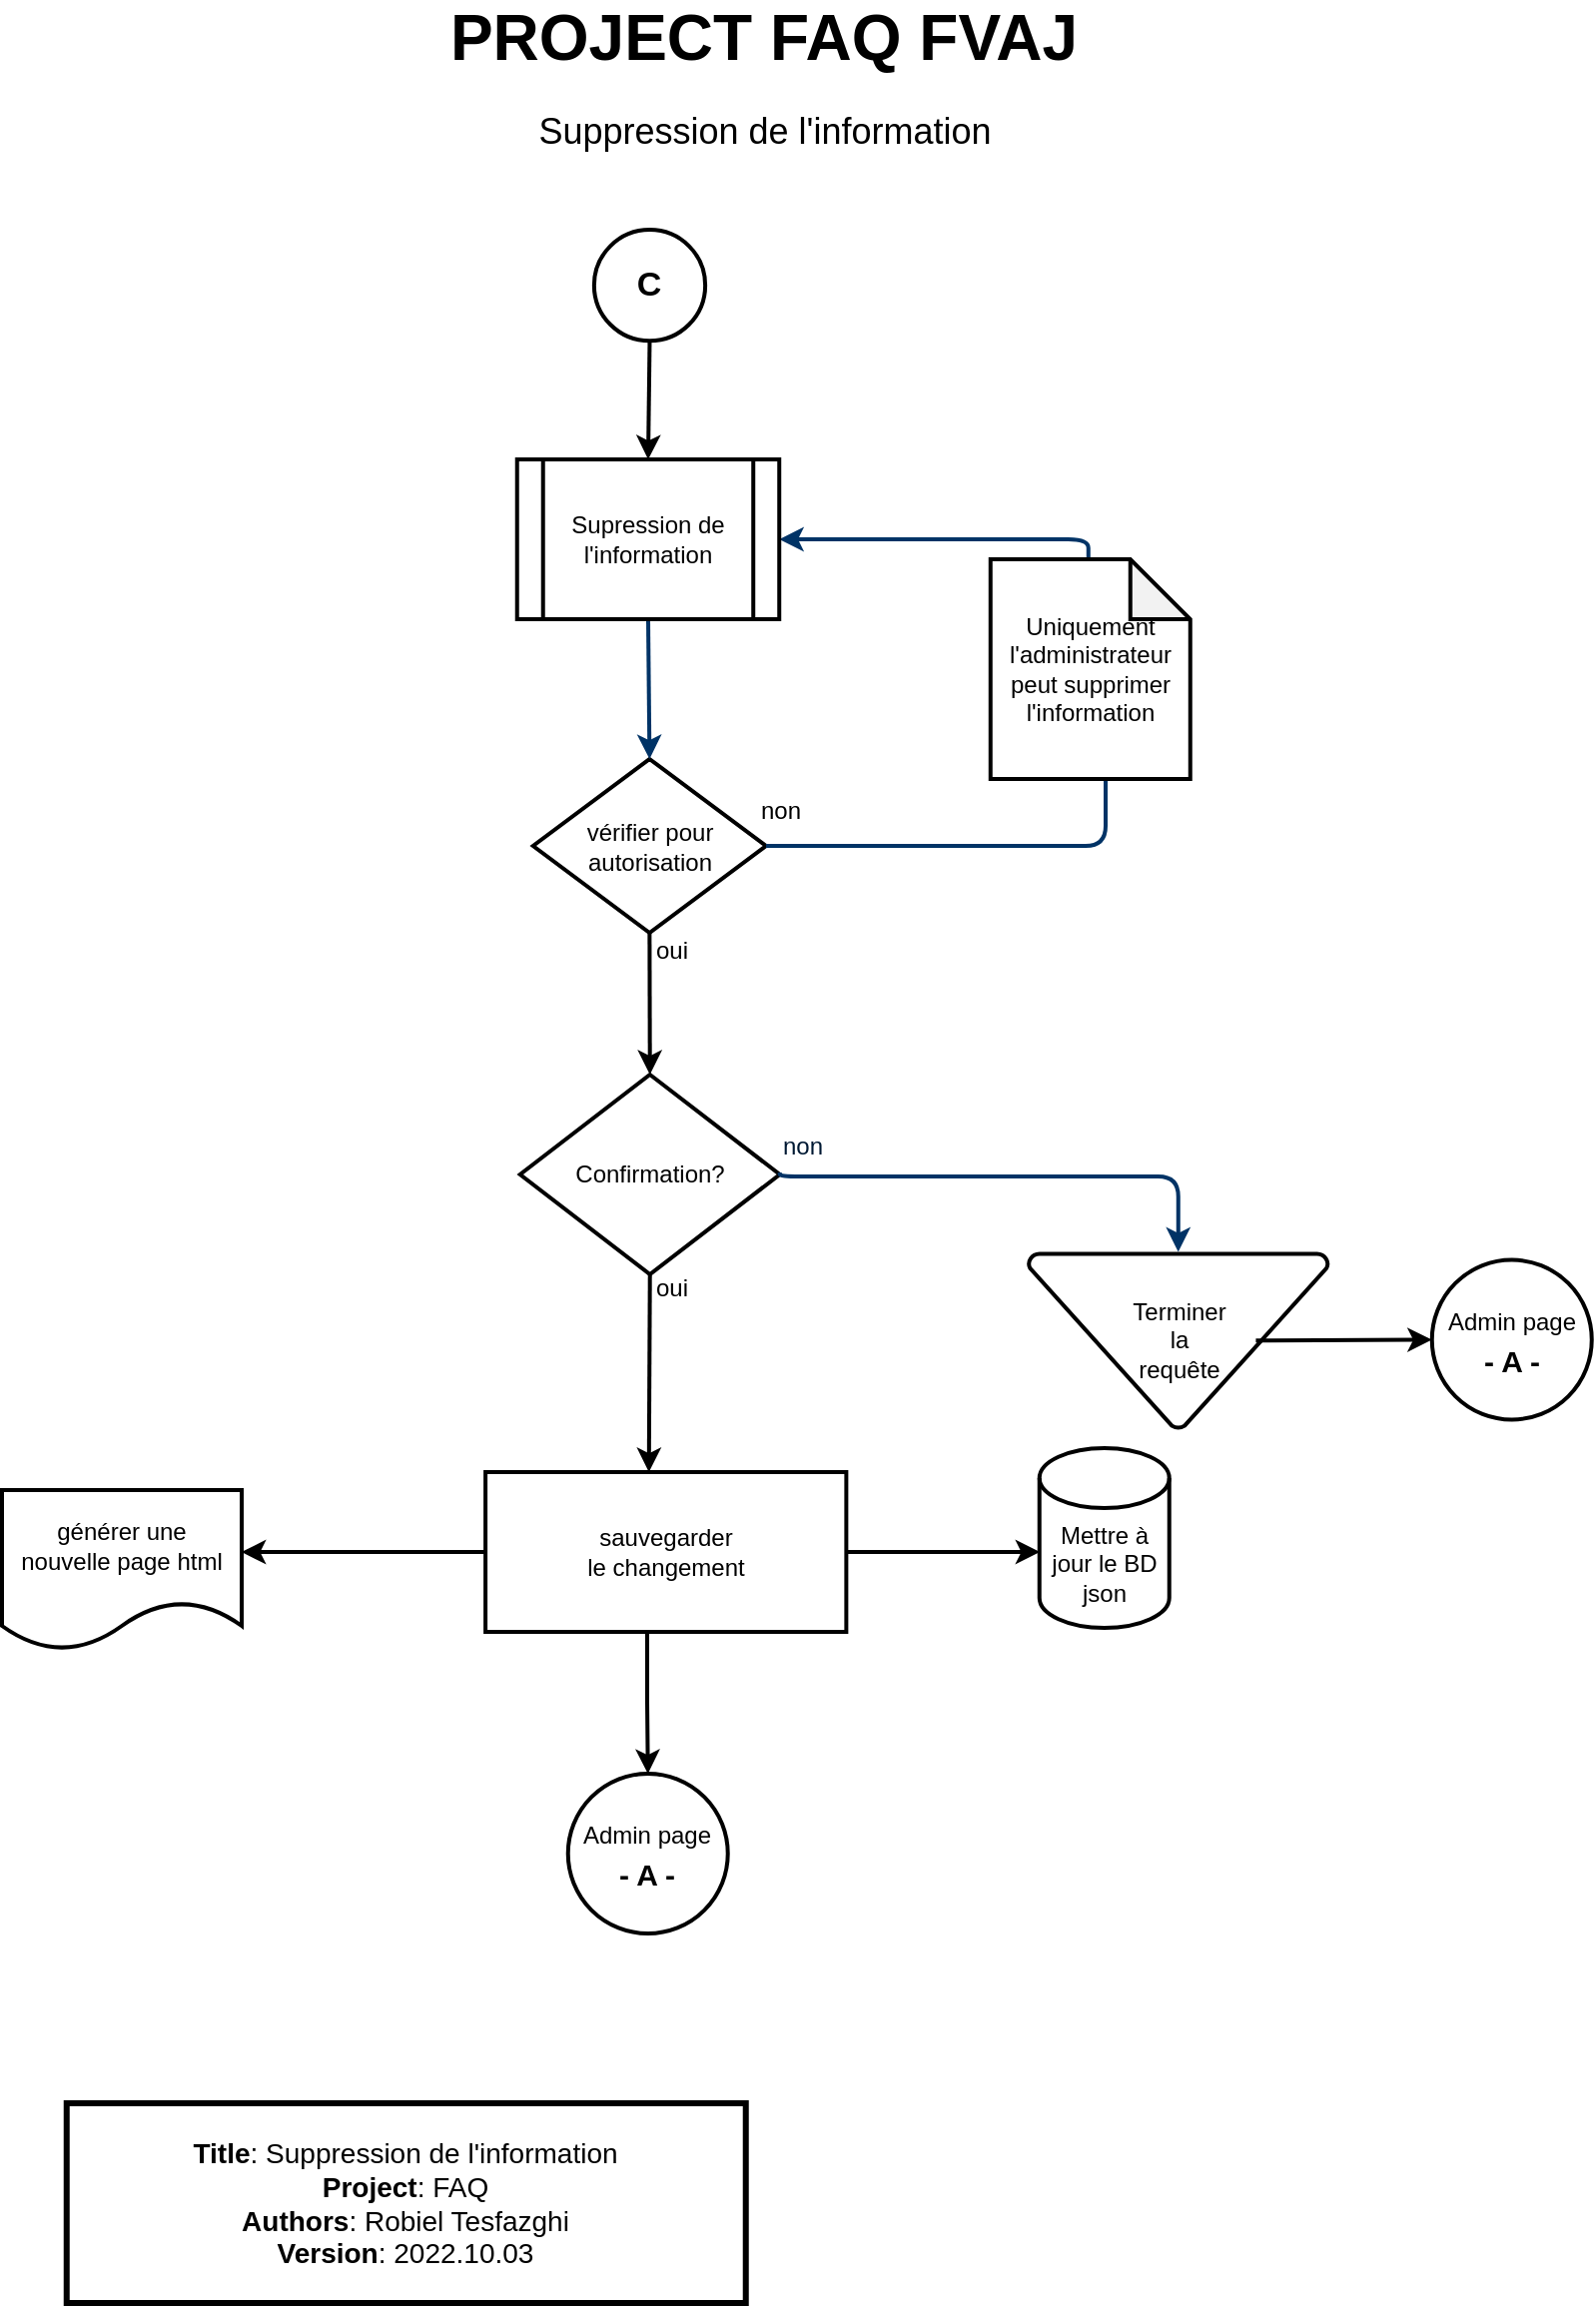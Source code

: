 <mxfile version="20.4.0" type="device"><diagram id="6a731a19-8d31-9384-78a2-239565b7b9f0" name="Page-1"><mxGraphModel dx="2048" dy="1009" grid="1" gridSize="10" guides="1" tooltips="1" connect="1" arrows="1" fold="1" page="1" pageScale="1" pageWidth="827" pageHeight="1169" background="none" math="0" shadow="0"><root><mxCell id="0"/><mxCell id="1" parent="0"/><mxCell id="cO4pcFVcVROm45VyDLop-48" value="&lt;div style=&quot;&quot;&gt;vérifier pour&lt;/div&gt;&lt;div style=&quot;&quot;&gt;autorisation&lt;/div&gt;" style="shape=mxgraph.flowchart.decision;strokeWidth=2;gradientColor=none;gradientDirection=north;fontStyle=0;html=1;" parent="1" vertex="1"><mxGeometry x="275.88" y="387" width="116.62" height="87" as="geometry"/></mxCell><mxCell id="cO4pcFVcVROm45VyDLop-51" style="entryX=0.5;entryY=0;entryPerimeter=0;fontStyle=1;strokeColor=#003366;strokeWidth=2;html=1;exitX=0.5;exitY=1;exitDx=0;exitDy=0;" parent="1" source="cO4pcFVcVROm45VyDLop-94" target="cO4pcFVcVROm45VyDLop-48" edge="1"><mxGeometry relative="1" as="geometry"><mxPoint x="337.5" y="317" as="sourcePoint"/></mxGeometry></mxCell><mxCell id="cO4pcFVcVROm45VyDLop-52" value="" style="edgeStyle=elbowEdgeStyle;elbow=horizontal;entryX=0.5;entryY=0.91;entryPerimeter=0;exitX=1;exitY=0.5;exitPerimeter=0;fontStyle=1;strokeColor=#003366;strokeWidth=2;html=1;" parent="1" source="cO4pcFVcVROm45VyDLop-48" edge="1"><mxGeometry x="398.5" y="15.5" width="100" height="100" as="geometry"><mxPoint x="767.5" y="434" as="sourcePoint"/><mxPoint x="567.5" y="360.71" as="targetPoint"/><Array as="points"><mxPoint x="562.5" y="387"/></Array></mxGeometry></mxCell><mxCell id="cO4pcFVcVROm45VyDLop-53" value="non" style="text;fontStyle=0;html=1;strokeColor=none;gradientColor=none;fillColor=none;strokeWidth=2;" parent="1" vertex="1"><mxGeometry x="388" y="399" width="40" height="26" as="geometry"/></mxCell><mxCell id="cO4pcFVcVROm45VyDLop-55" value="oui" style="text;fontStyle=0;html=1;strokeColor=none;gradientColor=none;fillColor=none;strokeWidth=2;align=center;" parent="1" vertex="1"><mxGeometry x="325.37" y="469" width="40" height="26" as="geometry"/></mxCell><mxCell id="cO4pcFVcVROm45VyDLop-60" value="Confirmation?" style="shape=mxgraph.flowchart.decision;strokeWidth=2;gradientColor=none;gradientDirection=north;fontStyle=0;html=1;" parent="1" vertex="1"><mxGeometry x="269.37" y="545" width="130" height="100" as="geometry"/></mxCell><mxCell id="cO4pcFVcVROm45VyDLop-62" value="Terminer &lt;br&gt;la &lt;br&gt;requête" style="shape=mxgraph.flowchart.merge_or_storage;strokeWidth=2;gradientColor=none;gradientDirection=north;fontStyle=0;html=1;" parent="1" vertex="1"><mxGeometry x="523.88" y="634.75" width="150" height="87.25" as="geometry"/></mxCell><mxCell id="cO4pcFVcVROm45VyDLop-63" value="" style="edgeStyle=elbowEdgeStyle;elbow=vertical;exitX=1;exitY=0.5;exitPerimeter=0;entryX=0.5;entryY=0;entryPerimeter=0;fontStyle=1;strokeColor=#003366;strokeWidth=2;html=1;exitDx=0;exitDy=0;" parent="1" edge="1"><mxGeometry x="-230.63" y="-649" width="100" height="100" as="geometry"><mxPoint x="399.37" y="594" as="sourcePoint"/><mxPoint x="598.88" y="633.75" as="targetPoint"/><Array as="points"><mxPoint x="500" y="596"/></Array></mxGeometry></mxCell><mxCell id="cO4pcFVcVROm45VyDLop-69" value="non" style="text;fontColor=#001933;fontStyle=0;html=1;strokeColor=none;gradientColor=none;fillColor=none;strokeWidth=2;" parent="1" vertex="1"><mxGeometry x="399.12" y="567" width="40" height="26" as="geometry"/></mxCell><mxCell id="cO4pcFVcVROm45VyDLop-71" value="" style="edgeStyle=elbowEdgeStyle;elbow=horizontal;exitX=0.5;exitY=0.09;exitPerimeter=0;fontStyle=1;strokeColor=#003366;strokeWidth=2;html=1;entryX=1;entryY=0.5;entryDx=0;entryDy=0;" parent="1" target="cO4pcFVcVROm45VyDLop-94" edge="1"><mxGeometry x="17.5" y="-13" width="100" height="100" as="geometry"><mxPoint x="567.5" y="294.29" as="sourcePoint"/><mxPoint x="463.88" y="277" as="targetPoint"/><Array as="points"><mxPoint x="553.88" y="237"/></Array></mxGeometry></mxCell><mxCell id="cO4pcFVcVROm45VyDLop-72" value="oui" style="text;fontStyle=0;html=1;strokeColor=none;gradientColor=none;fillColor=none;strokeWidth=2;align=center;" parent="1" vertex="1"><mxGeometry x="325.37" y="637.75" width="40" height="26" as="geometry"/></mxCell><mxCell id="cO4pcFVcVROm45VyDLop-84" value="" style="shape=cylinder3;whiteSpace=wrap;html=1;boundedLbl=1;backgroundOutline=1;size=15;strokeWidth=2;" parent="1" vertex="1"><mxGeometry x="529.37" y="732" width="65" height="90" as="geometry"/></mxCell><mxCell id="cO4pcFVcVROm45VyDLop-85" value="Mettre à jour le BD json" style="text;html=1;strokeColor=none;fillColor=none;align=center;verticalAlign=middle;whiteSpace=wrap;rounded=0;strokeWidth=2;" parent="1" vertex="1"><mxGeometry x="531.87" y="775" width="60" height="30" as="geometry"/></mxCell><mxCell id="cO4pcFVcVROm45VyDLop-86" value="" style="endArrow=classic;html=1;rounded=0;entryX=0.004;entryY=0.578;entryDx=0;entryDy=0;entryPerimeter=0;exitX=1;exitY=0.5;exitDx=0;exitDy=0;strokeWidth=2;" parent="1" source="cO4pcFVcVROm45VyDLop-93" target="cO4pcFVcVROm45VyDLop-84" edge="1"><mxGeometry width="50" height="50" relative="1" as="geometry"><mxPoint x="414.168" y="784" as="sourcePoint"/><mxPoint x="623.62" y="478" as="targetPoint"/></mxGeometry></mxCell><mxCell id="cO4pcFVcVROm45VyDLop-88" value="" style="endArrow=classic;html=1;rounded=0;strokeWidth=2;exitX=0;exitY=0.5;exitDx=0;exitDy=0;entryX=0.999;entryY=0.388;entryDx=0;entryDy=0;entryPerimeter=0;" parent="1" source="cO4pcFVcVROm45VyDLop-93" target="cO4pcFVcVROm45VyDLop-90" edge="1"><mxGeometry width="50" height="50" relative="1" as="geometry"><mxPoint x="213.88" y="785" as="sourcePoint"/><mxPoint x="163.88" y="805" as="targetPoint"/></mxGeometry></mxCell><mxCell id="cO4pcFVcVROm45VyDLop-90" value="&lt;span style=&quot;&quot;&gt;générer une&lt;/span&gt;&lt;br style=&quot;&quot;&gt;&lt;span style=&quot;&quot;&gt;nouvelle page html&lt;/span&gt;" style="shape=document;whiteSpace=wrap;html=1;boundedLbl=1;strokeWidth=2;" parent="1" vertex="1"><mxGeometry x="10" y="753" width="120" height="80" as="geometry"/></mxCell><mxCell id="cO4pcFVcVROm45VyDLop-91" value="&lt;span style=&quot;&quot;&gt;Uniquement l'administrateur&lt;/span&gt;&lt;br style=&quot;&quot;&gt;&lt;span style=&quot;&quot;&gt;peut&amp;nbsp;&lt;/span&gt;&lt;span style=&quot;background-color: initial;&quot;&gt;supprimer&lt;br&gt;&lt;/span&gt;&lt;span style=&quot;&quot;&gt;l'information&lt;/span&gt;" style="shape=note;whiteSpace=wrap;html=1;backgroundOutline=1;darkOpacity=0.05;strokeWidth=2;" parent="1" vertex="1"><mxGeometry x="504.88" y="287" width="100" height="110" as="geometry"/></mxCell><mxCell id="ZtytXciuSD0zmnoT6DMD-2" style="edgeStyle=orthogonalEdgeStyle;rounded=0;orthogonalLoop=1;jettySize=auto;html=1;strokeWidth=2;exitX=0.448;exitY=1.013;exitDx=0;exitDy=0;exitPerimeter=0;" parent="1" source="cO4pcFVcVROm45VyDLop-93" target="cO4pcFVcVROm45VyDLop-103" edge="1"><mxGeometry relative="1" as="geometry"><mxPoint x="340" y="825" as="sourcePoint"/></mxGeometry></mxCell><mxCell id="cO4pcFVcVROm45VyDLop-93" value="&lt;span style=&quot;&quot;&gt;sauvegarder&lt;/span&gt;&lt;br style=&quot;&quot;&gt;&lt;span style=&quot;&quot;&gt;le changement&lt;/span&gt;" style="rounded=0;whiteSpace=wrap;html=1;strokeWidth=2;" parent="1" vertex="1"><mxGeometry x="252.05" y="744" width="180.63" height="80" as="geometry"/></mxCell><mxCell id="cO4pcFVcVROm45VyDLop-94" value="&lt;div style=&quot;&quot;&gt;&lt;span style=&quot;&quot;&gt;Supression de&lt;/span&gt;&lt;br style=&quot;&quot;&gt;&lt;span style=&quot;&quot;&gt;l'information&lt;/span&gt;&lt;br&gt;&lt;/div&gt;" style="shape=process;whiteSpace=wrap;html=1;backgroundOutline=1;strokeWidth=2;" parent="1" vertex="1"><mxGeometry x="267.87" y="237" width="131.25" height="80" as="geometry"/></mxCell><mxCell id="cO4pcFVcVROm45VyDLop-98" value="&lt;b&gt;&lt;font style=&quot;font-size: 17px;&quot;&gt;C&lt;/font&gt;&lt;/b&gt;" style="ellipse;whiteSpace=wrap;html=1;aspect=fixed;strokeWidth=2;" parent="1" vertex="1"><mxGeometry x="306.43" y="122" width="55.63" height="55.63" as="geometry"/></mxCell><mxCell id="cO4pcFVcVROm45VyDLop-102" value="" style="endArrow=classic;html=1;rounded=0;strokeWidth=2;fontSize=17;entryX=0;entryY=0.5;entryDx=0;entryDy=0;exitX=0.759;exitY=0.497;exitDx=0;exitDy=0;exitPerimeter=0;" parent="1" source="cO4pcFVcVROm45VyDLop-62" target="cO4pcFVcVROm45VyDLop-104" edge="1"><mxGeometry width="50" height="50" relative="1" as="geometry"><mxPoint x="635" y="692.974" as="sourcePoint"/><mxPoint x="710.105" y="692.5" as="targetPoint"/></mxGeometry></mxCell><mxCell id="cO4pcFVcVROm45VyDLop-103" value="&lt;span style=&quot;font-size: 12px;&quot;&gt;Admin page&lt;/span&gt;&lt;br style=&quot;font-size: 12px;&quot;&gt;&lt;b style=&quot;font-size: 12px;&quot;&gt;&lt;font style=&quot;font-size: 15px;&quot;&gt;- A -&lt;/font&gt;&lt;/b&gt;" style="ellipse;whiteSpace=wrap;html=1;aspect=fixed;strokeWidth=2;fontSize=17;" parent="1" vertex="1"><mxGeometry x="293.37" y="895" width="80" height="80" as="geometry"/></mxCell><mxCell id="cO4pcFVcVROm45VyDLop-104" value="&lt;span style=&quot;font-size: 12px;&quot;&gt;Admin page&lt;/span&gt;&lt;br style=&quot;font-size: 12px;&quot;&gt;&lt;b style=&quot;font-size: 12px;&quot;&gt;&lt;font style=&quot;font-size: 15px;&quot;&gt;- A -&lt;/font&gt;&lt;/b&gt;" style="ellipse;whiteSpace=wrap;html=1;aspect=fixed;strokeWidth=2;fontSize=17;" parent="1" vertex="1"><mxGeometry x="725.88" y="637.75" width="80" height="80" as="geometry"/></mxCell><mxCell id="MfEmOEdYOCE61gXlEJbF-1" value="" style="endArrow=classic;html=1;rounded=0;entryX=0.5;entryY=0;entryDx=0;entryDy=0;exitX=0.5;exitY=1;exitDx=0;exitDy=0;strokeWidth=2;" parent="1" source="cO4pcFVcVROm45VyDLop-98" target="cO4pcFVcVROm45VyDLop-94" edge="1"><mxGeometry width="50" height="50" relative="1" as="geometry"><mxPoint x="543.88" y="397" as="sourcePoint"/><mxPoint x="593.88" y="347" as="targetPoint"/></mxGeometry></mxCell><mxCell id="MfEmOEdYOCE61gXlEJbF-4" value="" style="endArrow=classic;html=1;rounded=0;strokeWidth=2;exitX=0.5;exitY=1;exitDx=0;exitDy=0;exitPerimeter=0;entryX=0.453;entryY=0;entryDx=0;entryDy=0;entryPerimeter=0;" parent="1" source="cO4pcFVcVROm45VyDLop-60" target="cO4pcFVcVROm45VyDLop-93" edge="1"><mxGeometry width="50" height="50" relative="1" as="geometry"><mxPoint x="863.88" y="687" as="sourcePoint"/><mxPoint x="913.88" y="637" as="targetPoint"/></mxGeometry></mxCell><mxCell id="MfEmOEdYOCE61gXlEJbF-7" value="" style="endArrow=classic;html=1;rounded=0;strokeWidth=2;entryX=0.5;entryY=0;entryDx=0;entryDy=0;entryPerimeter=0;exitX=0.5;exitY=1;exitDx=0;exitDy=0;exitPerimeter=0;" parent="1" source="cO4pcFVcVROm45VyDLop-48" target="cO4pcFVcVROm45VyDLop-60" edge="1"><mxGeometry width="50" height="50" relative="1" as="geometry"><mxPoint x="410" y="487" as="sourcePoint"/><mxPoint x="913.88" y="547" as="targetPoint"/></mxGeometry></mxCell><mxCell id="MfEmOEdYOCE61gXlEJbF-8" value="&lt;font style=&quot;font-size: 14px;&quot;&gt;&lt;b&gt;Title&lt;/b&gt;: Suppression de l'information&lt;br&gt;&lt;b&gt;Project&lt;/b&gt;: FAQ&lt;/font&gt;&lt;br style=&quot;font-size: 14px;&quot;&gt;&lt;b style=&quot;font-size: 14px;&quot;&gt;Authors&lt;/b&gt;&lt;span style=&quot;font-size: 14px;&quot;&gt;: Robiel Tesfazghi&lt;/span&gt;&lt;br style=&quot;font-size: 14px;&quot;&gt;&lt;b style=&quot;font-size: 14px;&quot;&gt;Version&lt;/b&gt;&lt;span style=&quot;font-size: 14px;&quot;&gt;: 2022.10.03&lt;/span&gt;" style="rounded=0;whiteSpace=wrap;html=1;strokeWidth=3;" parent="1" vertex="1"><mxGeometry x="42.37" y="1060" width="340" height="100" as="geometry"/></mxCell><mxCell id="iM-3QwGXA_KS6XEhaifN-1" value="&lt;b&gt;&lt;font style=&quot;font-size: 32px;&quot;&gt;PROJECT FAQ FVAJ&lt;/font&gt;&lt;/b&gt;" style="text;html=1;strokeColor=none;fillColor=none;align=center;verticalAlign=middle;whiteSpace=wrap;rounded=0;fontSize=24;" vertex="1" parent="1"><mxGeometry x="213.88" y="11" width="355.25" height="30" as="geometry"/></mxCell><mxCell id="iM-3QwGXA_KS6XEhaifN-2" value="&lt;font style=&quot;font-size: 18px;&quot;&gt;Suppression de l'information&lt;/font&gt;" style="text;html=1;strokeColor=none;fillColor=none;align=center;verticalAlign=middle;whiteSpace=wrap;rounded=0;fontSize=24;" vertex="1" parent="1"><mxGeometry x="251.5" y="56" width="280" height="30" as="geometry"/></mxCell></root></mxGraphModel></diagram></mxfile>